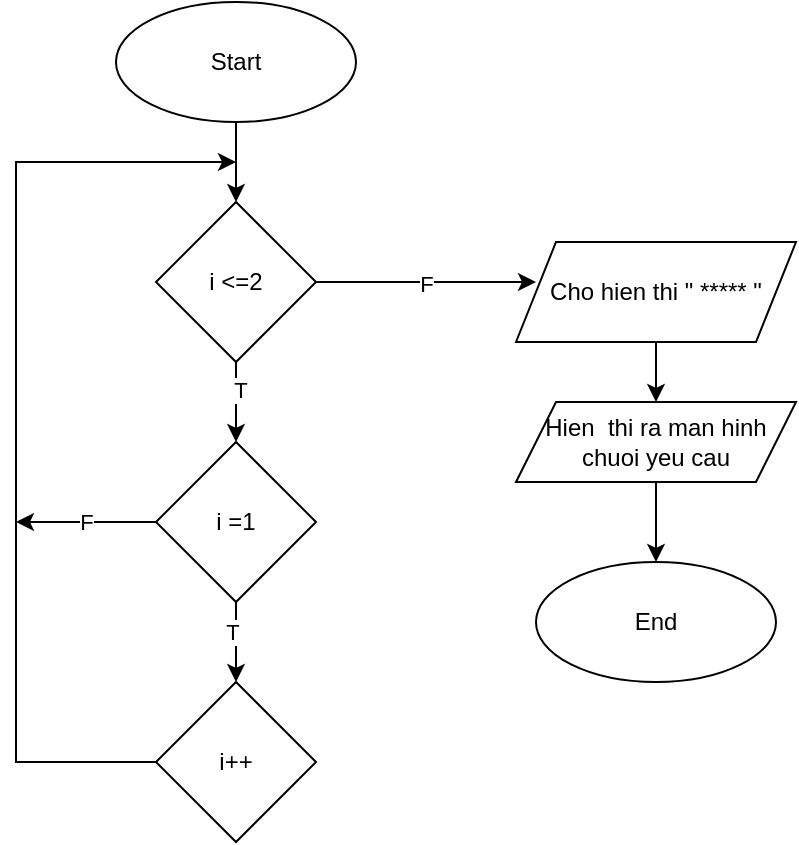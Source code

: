 <mxfile version="18.1.1" type="google"><diagram id="3PWK7HQhdJQsSmDmNkYB" name="Page-1"><mxGraphModel grid="1" page="1" gridSize="10" guides="1" tooltips="1" connect="1" arrows="1" fold="1" pageScale="1" pageWidth="827" pageHeight="1169" math="0" shadow="0"><root><mxCell id="0"/><mxCell id="1" parent="0"/><mxCell id="jVcRezml5xyTxzaDaW6w-5" value="" style="edgeStyle=orthogonalEdgeStyle;rounded=0;orthogonalLoop=1;jettySize=auto;html=1;" edge="1" parent="1" source="jVcRezml5xyTxzaDaW6w-1" target="jVcRezml5xyTxzaDaW6w-2"><mxGeometry relative="1" as="geometry"/></mxCell><mxCell id="jVcRezml5xyTxzaDaW6w-1" value="Start" style="ellipse;whiteSpace=wrap;html=1;" vertex="1" parent="1"><mxGeometry x="250" y="-10" width="120" height="60" as="geometry"/></mxCell><mxCell id="jVcRezml5xyTxzaDaW6w-6" value="" style="edgeStyle=orthogonalEdgeStyle;rounded=0;orthogonalLoop=1;jettySize=auto;html=1;" edge="1" parent="1" source="jVcRezml5xyTxzaDaW6w-2" target="jVcRezml5xyTxzaDaW6w-3"><mxGeometry relative="1" as="geometry"/></mxCell><mxCell id="jVcRezml5xyTxzaDaW6w-19" value="T" style="edgeLabel;html=1;align=center;verticalAlign=middle;resizable=0;points=[];" connectable="0" vertex="1" parent="jVcRezml5xyTxzaDaW6w-6"><mxGeometry x="-0.288" y="2" relative="1" as="geometry"><mxPoint as="offset"/></mxGeometry></mxCell><mxCell id="jVcRezml5xyTxzaDaW6w-11" value="F" style="edgeStyle=orthogonalEdgeStyle;rounded=0;orthogonalLoop=1;jettySize=auto;html=1;" edge="1" parent="1" source="jVcRezml5xyTxzaDaW6w-2"><mxGeometry relative="1" as="geometry"><mxPoint x="460" y="130" as="targetPoint"/></mxGeometry></mxCell><mxCell id="jVcRezml5xyTxzaDaW6w-2" value="i &amp;lt;=2" style="rhombus;whiteSpace=wrap;html=1;" vertex="1" parent="1"><mxGeometry x="270" y="90" width="80" height="80" as="geometry"/></mxCell><mxCell id="jVcRezml5xyTxzaDaW6w-7" value="" style="edgeStyle=orthogonalEdgeStyle;rounded=0;orthogonalLoop=1;jettySize=auto;html=1;" edge="1" parent="1" source="jVcRezml5xyTxzaDaW6w-3" target="jVcRezml5xyTxzaDaW6w-4"><mxGeometry relative="1" as="geometry"/></mxCell><mxCell id="jVcRezml5xyTxzaDaW6w-18" value="T" style="edgeLabel;html=1;align=center;verticalAlign=middle;resizable=0;points=[];" connectable="0" vertex="1" parent="jVcRezml5xyTxzaDaW6w-7"><mxGeometry x="-0.264" y="-2" relative="1" as="geometry"><mxPoint as="offset"/></mxGeometry></mxCell><mxCell id="jVcRezml5xyTxzaDaW6w-17" value="F" style="edgeStyle=orthogonalEdgeStyle;rounded=0;orthogonalLoop=1;jettySize=auto;html=1;" edge="1" parent="1" source="jVcRezml5xyTxzaDaW6w-3"><mxGeometry relative="1" as="geometry"><mxPoint x="200" y="250" as="targetPoint"/></mxGeometry></mxCell><mxCell id="jVcRezml5xyTxzaDaW6w-3" value="i =1" style="rhombus;whiteSpace=wrap;html=1;" vertex="1" parent="1"><mxGeometry x="270" y="210" width="80" height="80" as="geometry"/></mxCell><mxCell id="jVcRezml5xyTxzaDaW6w-10" style="edgeStyle=orthogonalEdgeStyle;rounded=0;orthogonalLoop=1;jettySize=auto;html=1;" edge="1" parent="1" source="jVcRezml5xyTxzaDaW6w-4"><mxGeometry relative="1" as="geometry"><mxPoint x="310" y="70" as="targetPoint"/><Array as="points"><mxPoint x="200" y="370"/></Array></mxGeometry></mxCell><mxCell id="jVcRezml5xyTxzaDaW6w-4" value="i++" style="rhombus;whiteSpace=wrap;html=1;" vertex="1" parent="1"><mxGeometry x="270" y="330" width="80" height="80" as="geometry"/></mxCell><mxCell id="jVcRezml5xyTxzaDaW6w-14" value="" style="edgeStyle=orthogonalEdgeStyle;rounded=0;orthogonalLoop=1;jettySize=auto;html=1;" edge="1" parent="1" source="jVcRezml5xyTxzaDaW6w-12" target="jVcRezml5xyTxzaDaW6w-13"><mxGeometry relative="1" as="geometry"/></mxCell><mxCell id="jVcRezml5xyTxzaDaW6w-12" value="Cho hien thi &quot; ***** &quot;" style="shape=parallelogram;perimeter=parallelogramPerimeter;whiteSpace=wrap;html=1;fixedSize=1;" vertex="1" parent="1"><mxGeometry x="450" y="110" width="140" height="50" as="geometry"/></mxCell><mxCell id="jVcRezml5xyTxzaDaW6w-16" value="" style="edgeStyle=orthogonalEdgeStyle;rounded=0;orthogonalLoop=1;jettySize=auto;html=1;" edge="1" parent="1" source="jVcRezml5xyTxzaDaW6w-13" target="jVcRezml5xyTxzaDaW6w-15"><mxGeometry relative="1" as="geometry"/></mxCell><mxCell id="jVcRezml5xyTxzaDaW6w-13" value="Hien&amp;nbsp; thi ra man hinh chuoi yeu cau" style="shape=parallelogram;perimeter=parallelogramPerimeter;whiteSpace=wrap;html=1;fixedSize=1;" vertex="1" parent="1"><mxGeometry x="450" y="190" width="140" height="40" as="geometry"/></mxCell><mxCell id="jVcRezml5xyTxzaDaW6w-15" value="End" style="ellipse;whiteSpace=wrap;html=1;" vertex="1" parent="1"><mxGeometry x="460" y="270" width="120" height="60" as="geometry"/></mxCell></root></mxGraphModel></diagram></mxfile>